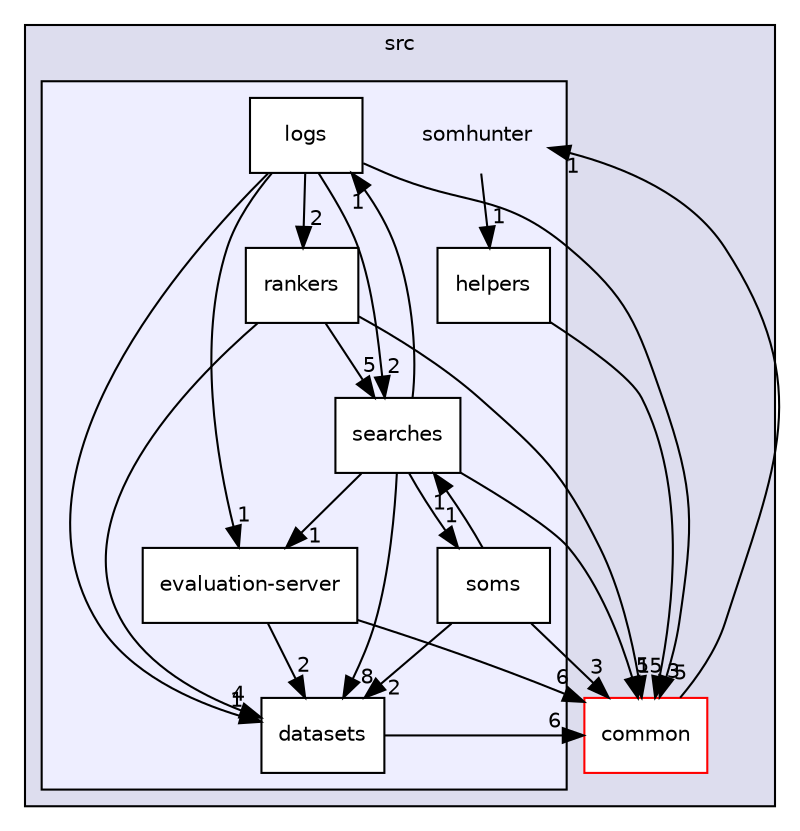 digraph "src/somhunter" {
  compound=true
  node [ fontsize="10", fontname="Helvetica"];
  edge [ labelfontsize="10", labelfontname="Helvetica"];
  subgraph clusterdir_68267d1309a1af8e8297ef4c3efbcdba {
    graph [ bgcolor="#ddddee", pencolor="black", label="src" fontname="Helvetica", fontsize="10", URL="dir_68267d1309a1af8e8297ef4c3efbcdba.html"]
  dir_fdedb0aba14d44ce9d99bc100e026e6a [shape=box label="common" fillcolor="white" style="filled" color="red" URL="dir_fdedb0aba14d44ce9d99bc100e026e6a.html"];
  subgraph clusterdir_cbaf2f19bfda0c28ea5a0cb4e99e0b36 {
    graph [ bgcolor="#eeeeff", pencolor="black", label="" URL="dir_cbaf2f19bfda0c28ea5a0cb4e99e0b36.html"];
    dir_cbaf2f19bfda0c28ea5a0cb4e99e0b36 [shape=plaintext label="somhunter"];
  dir_b7f3fb37dc83b0390c31d8e85a953c0e [shape=box label="datasets" fillcolor="white" style="filled" URL="dir_b7f3fb37dc83b0390c31d8e85a953c0e.html"];
  dir_17110777e452f876bf533db153f629af [shape=box label="evaluation-server" fillcolor="white" style="filled" URL="dir_17110777e452f876bf533db153f629af.html"];
  dir_2f0737c7db26196c2243a9eb2588a82b [shape=box label="helpers" fillcolor="white" style="filled" URL="dir_2f0737c7db26196c2243a9eb2588a82b.html"];
  dir_7b4ab95082add94564b46f6cf4015ea9 [shape=box label="logs" fillcolor="white" style="filled" URL="dir_7b4ab95082add94564b46f6cf4015ea9.html"];
  dir_eabf73f6efa81e94524a9044ca737323 [shape=box label="rankers" fillcolor="white" style="filled" URL="dir_eabf73f6efa81e94524a9044ca737323.html"];
  dir_b55595128ba80987f9e7d89ba01e28bc [shape=box label="searches" fillcolor="white" style="filled" URL="dir_b55595128ba80987f9e7d89ba01e28bc.html"];
  dir_6e94472cccef9e1b2118e0ad8d76a0c7 [shape=box label="soms" fillcolor="white" style="filled" URL="dir_6e94472cccef9e1b2118e0ad8d76a0c7.html"];
  }
  }
  dir_eabf73f6efa81e94524a9044ca737323->dir_b55595128ba80987f9e7d89ba01e28bc [headlabel="5", labeldistance=1.5 headhref="dir_000016_000017.html"];
  dir_eabf73f6efa81e94524a9044ca737323->dir_b7f3fb37dc83b0390c31d8e85a953c0e [headlabel="4", labeldistance=1.5 headhref="dir_000016_000012.html"];
  dir_eabf73f6efa81e94524a9044ca737323->dir_fdedb0aba14d44ce9d99bc100e026e6a [headlabel="15", labeldistance=1.5 headhref="dir_000016_000003.html"];
  dir_17110777e452f876bf533db153f629af->dir_b7f3fb37dc83b0390c31d8e85a953c0e [headlabel="2", labeldistance=1.5 headhref="dir_000013_000012.html"];
  dir_17110777e452f876bf533db153f629af->dir_fdedb0aba14d44ce9d99bc100e026e6a [headlabel="6", labeldistance=1.5 headhref="dir_000013_000003.html"];
  dir_cbaf2f19bfda0c28ea5a0cb4e99e0b36->dir_2f0737c7db26196c2243a9eb2588a82b [headlabel="1", labeldistance=1.5 headhref="dir_000011_000014.html"];
  dir_7b4ab95082add94564b46f6cf4015ea9->dir_17110777e452f876bf533db153f629af [headlabel="1", labeldistance=1.5 headhref="dir_000015_000013.html"];
  dir_7b4ab95082add94564b46f6cf4015ea9->dir_b55595128ba80987f9e7d89ba01e28bc [headlabel="2", labeldistance=1.5 headhref="dir_000015_000017.html"];
  dir_7b4ab95082add94564b46f6cf4015ea9->dir_b7f3fb37dc83b0390c31d8e85a953c0e [headlabel="1", labeldistance=1.5 headhref="dir_000015_000012.html"];
  dir_7b4ab95082add94564b46f6cf4015ea9->dir_eabf73f6efa81e94524a9044ca737323 [headlabel="2", labeldistance=1.5 headhref="dir_000015_000016.html"];
  dir_7b4ab95082add94564b46f6cf4015ea9->dir_fdedb0aba14d44ce9d99bc100e026e6a [headlabel="5", labeldistance=1.5 headhref="dir_000015_000003.html"];
  dir_b55595128ba80987f9e7d89ba01e28bc->dir_17110777e452f876bf533db153f629af [headlabel="1", labeldistance=1.5 headhref="dir_000017_000013.html"];
  dir_b55595128ba80987f9e7d89ba01e28bc->dir_6e94472cccef9e1b2118e0ad8d76a0c7 [headlabel="1", labeldistance=1.5 headhref="dir_000017_000018.html"];
  dir_b55595128ba80987f9e7d89ba01e28bc->dir_7b4ab95082add94564b46f6cf4015ea9 [headlabel="1", labeldistance=1.5 headhref="dir_000017_000015.html"];
  dir_b55595128ba80987f9e7d89ba01e28bc->dir_b7f3fb37dc83b0390c31d8e85a953c0e [headlabel="8", labeldistance=1.5 headhref="dir_000017_000012.html"];
  dir_b55595128ba80987f9e7d89ba01e28bc->dir_fdedb0aba14d44ce9d99bc100e026e6a [headlabel="5", labeldistance=1.5 headhref="dir_000017_000003.html"];
  dir_b7f3fb37dc83b0390c31d8e85a953c0e->dir_fdedb0aba14d44ce9d99bc100e026e6a [headlabel="6", labeldistance=1.5 headhref="dir_000012_000003.html"];
  dir_2f0737c7db26196c2243a9eb2588a82b->dir_fdedb0aba14d44ce9d99bc100e026e6a [headlabel="3", labeldistance=1.5 headhref="dir_000014_000003.html"];
  dir_fdedb0aba14d44ce9d99bc100e026e6a->dir_cbaf2f19bfda0c28ea5a0cb4e99e0b36 [headlabel="1", labeldistance=1.5 headhref="dir_000003_000011.html"];
  dir_6e94472cccef9e1b2118e0ad8d76a0c7->dir_b55595128ba80987f9e7d89ba01e28bc [headlabel="1", labeldistance=1.5 headhref="dir_000018_000017.html"];
  dir_6e94472cccef9e1b2118e0ad8d76a0c7->dir_b7f3fb37dc83b0390c31d8e85a953c0e [headlabel="2", labeldistance=1.5 headhref="dir_000018_000012.html"];
  dir_6e94472cccef9e1b2118e0ad8d76a0c7->dir_fdedb0aba14d44ce9d99bc100e026e6a [headlabel="3", labeldistance=1.5 headhref="dir_000018_000003.html"];
}
